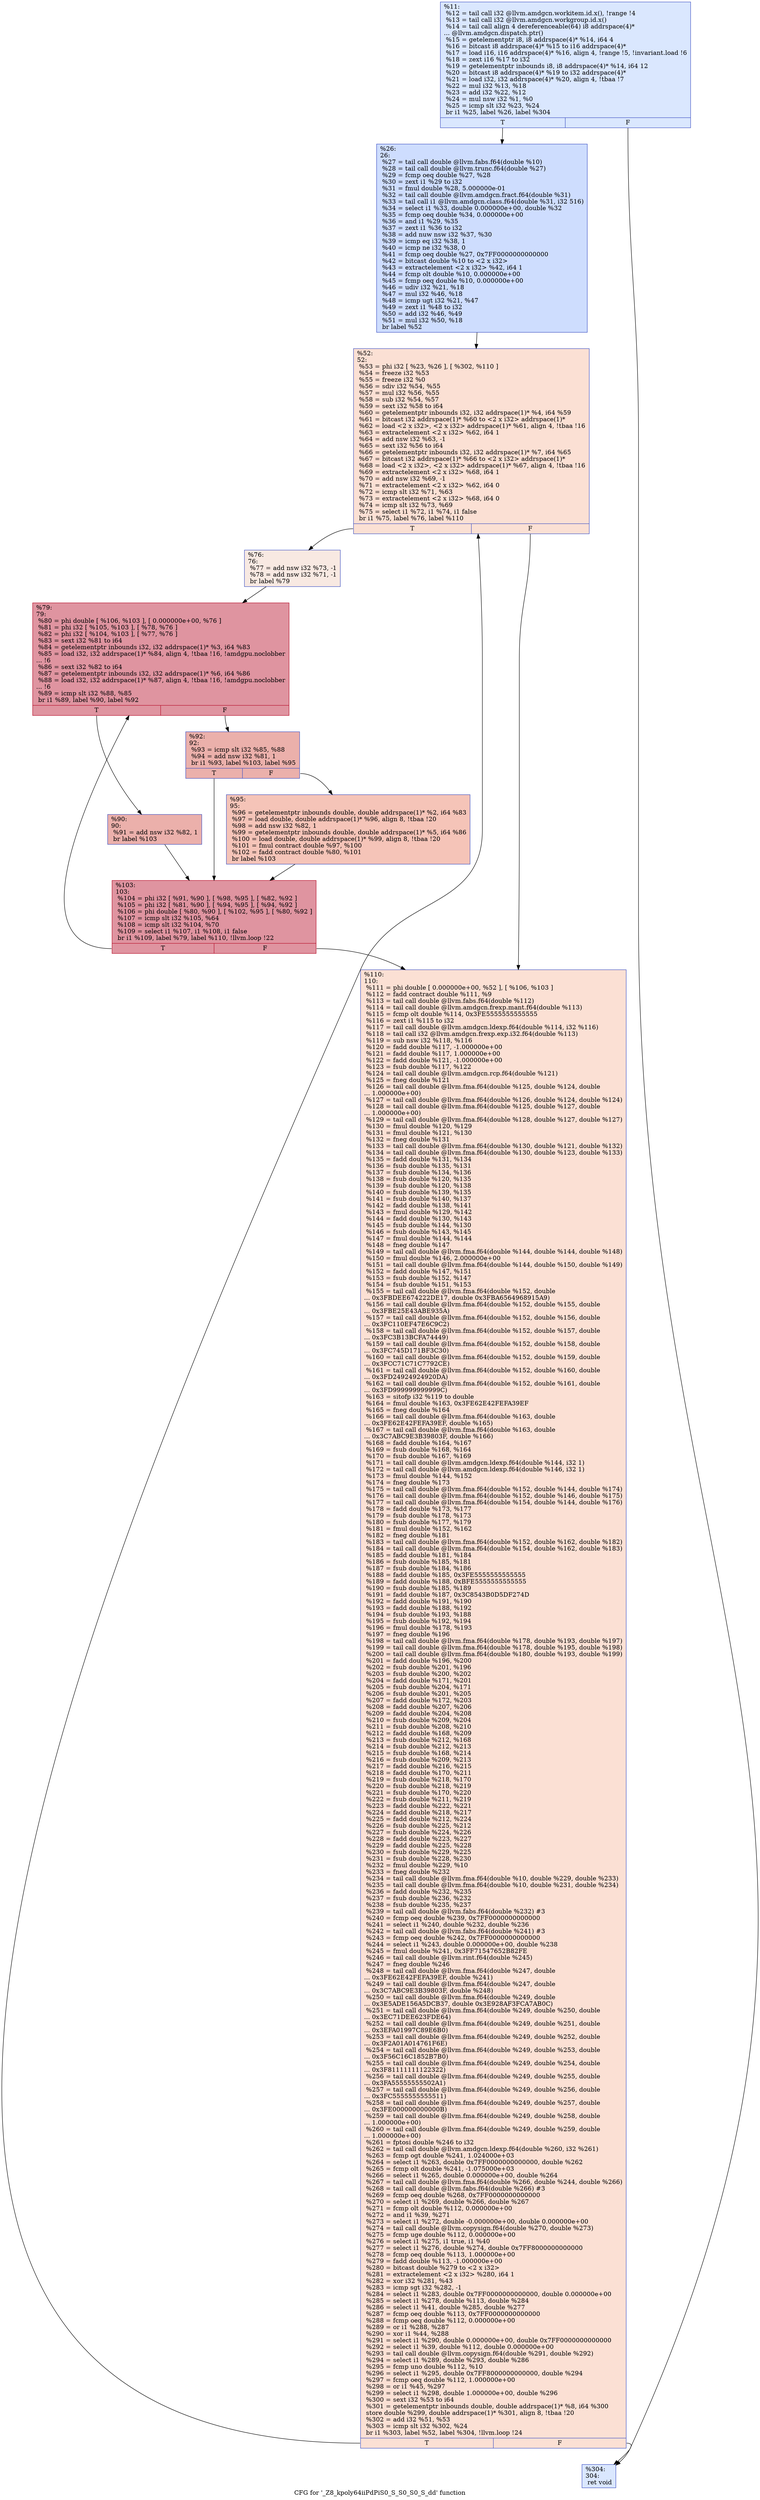 digraph "CFG for '_Z8_kpoly64iiPdPiS0_S_S0_S0_S_dd' function" {
	label="CFG for '_Z8_kpoly64iiPdPiS0_S_S0_S0_S_dd' function";

	Node0x4a459d0 [shape=record,color="#3d50c3ff", style=filled, fillcolor="#abc8fd70",label="{%11:\l  %12 = tail call i32 @llvm.amdgcn.workitem.id.x(), !range !4\l  %13 = tail call i32 @llvm.amdgcn.workgroup.id.x()\l  %14 = tail call align 4 dereferenceable(64) i8 addrspace(4)*\l... @llvm.amdgcn.dispatch.ptr()\l  %15 = getelementptr i8, i8 addrspace(4)* %14, i64 4\l  %16 = bitcast i8 addrspace(4)* %15 to i16 addrspace(4)*\l  %17 = load i16, i16 addrspace(4)* %16, align 4, !range !5, !invariant.load !6\l  %18 = zext i16 %17 to i32\l  %19 = getelementptr inbounds i8, i8 addrspace(4)* %14, i64 12\l  %20 = bitcast i8 addrspace(4)* %19 to i32 addrspace(4)*\l  %21 = load i32, i32 addrspace(4)* %20, align 4, !tbaa !7\l  %22 = mul i32 %13, %18\l  %23 = add i32 %22, %12\l  %24 = mul nsw i32 %1, %0\l  %25 = icmp slt i32 %23, %24\l  br i1 %25, label %26, label %304\l|{<s0>T|<s1>F}}"];
	Node0x4a459d0:s0 -> Node0x4a48830;
	Node0x4a459d0:s1 -> Node0x4a488c0;
	Node0x4a48830 [shape=record,color="#3d50c3ff", style=filled, fillcolor="#8fb1fe70",label="{%26:\l26:                                               \l  %27 = tail call double @llvm.fabs.f64(double %10)\l  %28 = tail call double @llvm.trunc.f64(double %27)\l  %29 = fcmp oeq double %27, %28\l  %30 = zext i1 %29 to i32\l  %31 = fmul double %28, 5.000000e-01\l  %32 = tail call double @llvm.amdgcn.fract.f64(double %31)\l  %33 = tail call i1 @llvm.amdgcn.class.f64(double %31, i32 516)\l  %34 = select i1 %33, double 0.000000e+00, double %32\l  %35 = fcmp oeq double %34, 0.000000e+00\l  %36 = and i1 %29, %35\l  %37 = zext i1 %36 to i32\l  %38 = add nuw nsw i32 %37, %30\l  %39 = icmp eq i32 %38, 1\l  %40 = icmp ne i32 %38, 0\l  %41 = fcmp oeq double %27, 0x7FF0000000000000\l  %42 = bitcast double %10 to \<2 x i32\>\l  %43 = extractelement \<2 x i32\> %42, i64 1\l  %44 = fcmp olt double %10, 0.000000e+00\l  %45 = fcmp oeq double %10, 0.000000e+00\l  %46 = udiv i32 %21, %18\l  %47 = mul i32 %46, %18\l  %48 = icmp ugt i32 %21, %47\l  %49 = zext i1 %48 to i32\l  %50 = add i32 %46, %49\l  %51 = mul i32 %50, %18\l  br label %52\l}"];
	Node0x4a48830 -> Node0x4a4b060;
	Node0x4a4b060 [shape=record,color="#3d50c3ff", style=filled, fillcolor="#f7b99e70",label="{%52:\l52:                                               \l  %53 = phi i32 [ %23, %26 ], [ %302, %110 ]\l  %54 = freeze i32 %53\l  %55 = freeze i32 %0\l  %56 = sdiv i32 %54, %55\l  %57 = mul i32 %56, %55\l  %58 = sub i32 %54, %57\l  %59 = sext i32 %58 to i64\l  %60 = getelementptr inbounds i32, i32 addrspace(1)* %4, i64 %59\l  %61 = bitcast i32 addrspace(1)* %60 to \<2 x i32\> addrspace(1)*\l  %62 = load \<2 x i32\>, \<2 x i32\> addrspace(1)* %61, align 4, !tbaa !16\l  %63 = extractelement \<2 x i32\> %62, i64 1\l  %64 = add nsw i32 %63, -1\l  %65 = sext i32 %56 to i64\l  %66 = getelementptr inbounds i32, i32 addrspace(1)* %7, i64 %65\l  %67 = bitcast i32 addrspace(1)* %66 to \<2 x i32\> addrspace(1)*\l  %68 = load \<2 x i32\>, \<2 x i32\> addrspace(1)* %67, align 4, !tbaa !16\l  %69 = extractelement \<2 x i32\> %68, i64 1\l  %70 = add nsw i32 %69, -1\l  %71 = extractelement \<2 x i32\> %62, i64 0\l  %72 = icmp slt i32 %71, %63\l  %73 = extractelement \<2 x i32\> %68, i64 0\l  %74 = icmp slt i32 %73, %69\l  %75 = select i1 %72, i1 %74, i1 false\l  br i1 %75, label %76, label %110\l|{<s0>T|<s1>F}}"];
	Node0x4a4b060:s0 -> Node0x4a4c8a0;
	Node0x4a4b060:s1 -> Node0x4a4b190;
	Node0x4a4c8a0 [shape=record,color="#3d50c3ff", style=filled, fillcolor="#efcebd70",label="{%76:\l76:                                               \l  %77 = add nsw i32 %73, -1\l  %78 = add nsw i32 %71, -1\l  br label %79\l}"];
	Node0x4a4c8a0 -> Node0x4a4cb00;
	Node0x4a4cb00 [shape=record,color="#b70d28ff", style=filled, fillcolor="#b70d2870",label="{%79:\l79:                                               \l  %80 = phi double [ %106, %103 ], [ 0.000000e+00, %76 ]\l  %81 = phi i32 [ %105, %103 ], [ %78, %76 ]\l  %82 = phi i32 [ %104, %103 ], [ %77, %76 ]\l  %83 = sext i32 %81 to i64\l  %84 = getelementptr inbounds i32, i32 addrspace(1)* %3, i64 %83\l  %85 = load i32, i32 addrspace(1)* %84, align 4, !tbaa !16, !amdgpu.noclobber\l... !6\l  %86 = sext i32 %82 to i64\l  %87 = getelementptr inbounds i32, i32 addrspace(1)* %6, i64 %86\l  %88 = load i32, i32 addrspace(1)* %87, align 4, !tbaa !16, !amdgpu.noclobber\l... !6\l  %89 = icmp slt i32 %88, %85\l  br i1 %89, label %90, label %92\l|{<s0>T|<s1>F}}"];
	Node0x4a4cb00:s0 -> Node0x4a4da00;
	Node0x4a4cb00:s1 -> Node0x4a4da90;
	Node0x4a4da00 [shape=record,color="#3d50c3ff", style=filled, fillcolor="#d24b4070",label="{%90:\l90:                                               \l  %91 = add nsw i32 %82, 1\l  br label %103\l}"];
	Node0x4a4da00 -> Node0x4a4cbf0;
	Node0x4a4da90 [shape=record,color="#3d50c3ff", style=filled, fillcolor="#d24b4070",label="{%92:\l92:                                               \l  %93 = icmp slt i32 %85, %88\l  %94 = add nsw i32 %81, 1\l  br i1 %93, label %103, label %95\l|{<s0>T|<s1>F}}"];
	Node0x4a4da90:s0 -> Node0x4a4cbf0;
	Node0x4a4da90:s1 -> Node0x4a4ddf0;
	Node0x4a4ddf0 [shape=record,color="#3d50c3ff", style=filled, fillcolor="#e97a5f70",label="{%95:\l95:                                               \l  %96 = getelementptr inbounds double, double addrspace(1)* %2, i64 %83\l  %97 = load double, double addrspace(1)* %96, align 8, !tbaa !20\l  %98 = add nsw i32 %82, 1\l  %99 = getelementptr inbounds double, double addrspace(1)* %5, i64 %86\l  %100 = load double, double addrspace(1)* %99, align 8, !tbaa !20\l  %101 = fmul contract double %97, %100\l  %102 = fadd contract double %80, %101\l  br label %103\l}"];
	Node0x4a4ddf0 -> Node0x4a4cbf0;
	Node0x4a4cbf0 [shape=record,color="#b70d28ff", style=filled, fillcolor="#b70d2870",label="{%103:\l103:                                              \l  %104 = phi i32 [ %91, %90 ], [ %98, %95 ], [ %82, %92 ]\l  %105 = phi i32 [ %81, %90 ], [ %94, %95 ], [ %94, %92 ]\l  %106 = phi double [ %80, %90 ], [ %102, %95 ], [ %80, %92 ]\l  %107 = icmp slt i32 %105, %64\l  %108 = icmp slt i32 %104, %70\l  %109 = select i1 %107, i1 %108, i1 false\l  br i1 %109, label %79, label %110, !llvm.loop !22\l|{<s0>T|<s1>F}}"];
	Node0x4a4cbf0:s0 -> Node0x4a4cb00;
	Node0x4a4cbf0:s1 -> Node0x4a4b190;
	Node0x4a4b190 [shape=record,color="#3d50c3ff", style=filled, fillcolor="#f7b99e70",label="{%110:\l110:                                              \l  %111 = phi double [ 0.000000e+00, %52 ], [ %106, %103 ]\l  %112 = fadd contract double %111, %9\l  %113 = tail call double @llvm.fabs.f64(double %112)\l  %114 = tail call double @llvm.amdgcn.frexp.mant.f64(double %113)\l  %115 = fcmp olt double %114, 0x3FE5555555555555\l  %116 = zext i1 %115 to i32\l  %117 = tail call double @llvm.amdgcn.ldexp.f64(double %114, i32 %116)\l  %118 = tail call i32 @llvm.amdgcn.frexp.exp.i32.f64(double %113)\l  %119 = sub nsw i32 %118, %116\l  %120 = fadd double %117, -1.000000e+00\l  %121 = fadd double %117, 1.000000e+00\l  %122 = fadd double %121, -1.000000e+00\l  %123 = fsub double %117, %122\l  %124 = tail call double @llvm.amdgcn.rcp.f64(double %121)\l  %125 = fneg double %121\l  %126 = tail call double @llvm.fma.f64(double %125, double %124, double\l... 1.000000e+00)\l  %127 = tail call double @llvm.fma.f64(double %126, double %124, double %124)\l  %128 = tail call double @llvm.fma.f64(double %125, double %127, double\l... 1.000000e+00)\l  %129 = tail call double @llvm.fma.f64(double %128, double %127, double %127)\l  %130 = fmul double %120, %129\l  %131 = fmul double %121, %130\l  %132 = fneg double %131\l  %133 = tail call double @llvm.fma.f64(double %130, double %121, double %132)\l  %134 = tail call double @llvm.fma.f64(double %130, double %123, double %133)\l  %135 = fadd double %131, %134\l  %136 = fsub double %135, %131\l  %137 = fsub double %134, %136\l  %138 = fsub double %120, %135\l  %139 = fsub double %120, %138\l  %140 = fsub double %139, %135\l  %141 = fsub double %140, %137\l  %142 = fadd double %138, %141\l  %143 = fmul double %129, %142\l  %144 = fadd double %130, %143\l  %145 = fsub double %144, %130\l  %146 = fsub double %143, %145\l  %147 = fmul double %144, %144\l  %148 = fneg double %147\l  %149 = tail call double @llvm.fma.f64(double %144, double %144, double %148)\l  %150 = fmul double %146, 2.000000e+00\l  %151 = tail call double @llvm.fma.f64(double %144, double %150, double %149)\l  %152 = fadd double %147, %151\l  %153 = fsub double %152, %147\l  %154 = fsub double %151, %153\l  %155 = tail call double @llvm.fma.f64(double %152, double\l... 0x3FBDEE674222DE17, double 0x3FBA6564968915A9)\l  %156 = tail call double @llvm.fma.f64(double %152, double %155, double\l... 0x3FBE25E43ABE935A)\l  %157 = tail call double @llvm.fma.f64(double %152, double %156, double\l... 0x3FC110EF47E6C9C2)\l  %158 = tail call double @llvm.fma.f64(double %152, double %157, double\l... 0x3FC3B13BCFA74449)\l  %159 = tail call double @llvm.fma.f64(double %152, double %158, double\l... 0x3FC745D171BF3C30)\l  %160 = tail call double @llvm.fma.f64(double %152, double %159, double\l... 0x3FCC71C71C7792CE)\l  %161 = tail call double @llvm.fma.f64(double %152, double %160, double\l... 0x3FD24924924920DA)\l  %162 = tail call double @llvm.fma.f64(double %152, double %161, double\l... 0x3FD999999999999C)\l  %163 = sitofp i32 %119 to double\l  %164 = fmul double %163, 0x3FE62E42FEFA39EF\l  %165 = fneg double %164\l  %166 = tail call double @llvm.fma.f64(double %163, double\l... 0x3FE62E42FEFA39EF, double %165)\l  %167 = tail call double @llvm.fma.f64(double %163, double\l... 0x3C7ABC9E3B39803F, double %166)\l  %168 = fadd double %164, %167\l  %169 = fsub double %168, %164\l  %170 = fsub double %167, %169\l  %171 = tail call double @llvm.amdgcn.ldexp.f64(double %144, i32 1)\l  %172 = tail call double @llvm.amdgcn.ldexp.f64(double %146, i32 1)\l  %173 = fmul double %144, %152\l  %174 = fneg double %173\l  %175 = tail call double @llvm.fma.f64(double %152, double %144, double %174)\l  %176 = tail call double @llvm.fma.f64(double %152, double %146, double %175)\l  %177 = tail call double @llvm.fma.f64(double %154, double %144, double %176)\l  %178 = fadd double %173, %177\l  %179 = fsub double %178, %173\l  %180 = fsub double %177, %179\l  %181 = fmul double %152, %162\l  %182 = fneg double %181\l  %183 = tail call double @llvm.fma.f64(double %152, double %162, double %182)\l  %184 = tail call double @llvm.fma.f64(double %154, double %162, double %183)\l  %185 = fadd double %181, %184\l  %186 = fsub double %185, %181\l  %187 = fsub double %184, %186\l  %188 = fadd double %185, 0x3FE5555555555555\l  %189 = fadd double %188, 0xBFE5555555555555\l  %190 = fsub double %185, %189\l  %191 = fadd double %187, 0x3C8543B0D5DF274D\l  %192 = fadd double %191, %190\l  %193 = fadd double %188, %192\l  %194 = fsub double %193, %188\l  %195 = fsub double %192, %194\l  %196 = fmul double %178, %193\l  %197 = fneg double %196\l  %198 = tail call double @llvm.fma.f64(double %178, double %193, double %197)\l  %199 = tail call double @llvm.fma.f64(double %178, double %195, double %198)\l  %200 = tail call double @llvm.fma.f64(double %180, double %193, double %199)\l  %201 = fadd double %196, %200\l  %202 = fsub double %201, %196\l  %203 = fsub double %200, %202\l  %204 = fadd double %171, %201\l  %205 = fsub double %204, %171\l  %206 = fsub double %201, %205\l  %207 = fadd double %172, %203\l  %208 = fadd double %207, %206\l  %209 = fadd double %204, %208\l  %210 = fsub double %209, %204\l  %211 = fsub double %208, %210\l  %212 = fadd double %168, %209\l  %213 = fsub double %212, %168\l  %214 = fsub double %212, %213\l  %215 = fsub double %168, %214\l  %216 = fsub double %209, %213\l  %217 = fadd double %216, %215\l  %218 = fadd double %170, %211\l  %219 = fsub double %218, %170\l  %220 = fsub double %218, %219\l  %221 = fsub double %170, %220\l  %222 = fsub double %211, %219\l  %223 = fadd double %222, %221\l  %224 = fadd double %218, %217\l  %225 = fadd double %212, %224\l  %226 = fsub double %225, %212\l  %227 = fsub double %224, %226\l  %228 = fadd double %223, %227\l  %229 = fadd double %225, %228\l  %230 = fsub double %229, %225\l  %231 = fsub double %228, %230\l  %232 = fmul double %229, %10\l  %233 = fneg double %232\l  %234 = tail call double @llvm.fma.f64(double %10, double %229, double %233)\l  %235 = tail call double @llvm.fma.f64(double %10, double %231, double %234)\l  %236 = fadd double %232, %235\l  %237 = fsub double %236, %232\l  %238 = fsub double %235, %237\l  %239 = tail call double @llvm.fabs.f64(double %232) #3\l  %240 = fcmp oeq double %239, 0x7FF0000000000000\l  %241 = select i1 %240, double %232, double %236\l  %242 = tail call double @llvm.fabs.f64(double %241) #3\l  %243 = fcmp oeq double %242, 0x7FF0000000000000\l  %244 = select i1 %243, double 0.000000e+00, double %238\l  %245 = fmul double %241, 0x3FF71547652B82FE\l  %246 = tail call double @llvm.rint.f64(double %245)\l  %247 = fneg double %246\l  %248 = tail call double @llvm.fma.f64(double %247, double\l... 0x3FE62E42FEFA39EF, double %241)\l  %249 = tail call double @llvm.fma.f64(double %247, double\l... 0x3C7ABC9E3B39803F, double %248)\l  %250 = tail call double @llvm.fma.f64(double %249, double\l... 0x3E5ADE156A5DCB37, double 0x3E928AF3FCA7AB0C)\l  %251 = tail call double @llvm.fma.f64(double %249, double %250, double\l... 0x3EC71DEE623FDE64)\l  %252 = tail call double @llvm.fma.f64(double %249, double %251, double\l... 0x3EFA01997C89E6B0)\l  %253 = tail call double @llvm.fma.f64(double %249, double %252, double\l... 0x3F2A01A014761F6E)\l  %254 = tail call double @llvm.fma.f64(double %249, double %253, double\l... 0x3F56C16C1852B7B0)\l  %255 = tail call double @llvm.fma.f64(double %249, double %254, double\l... 0x3F81111111122322)\l  %256 = tail call double @llvm.fma.f64(double %249, double %255, double\l... 0x3FA55555555502A1)\l  %257 = tail call double @llvm.fma.f64(double %249, double %256, double\l... 0x3FC5555555555511)\l  %258 = tail call double @llvm.fma.f64(double %249, double %257, double\l... 0x3FE000000000000B)\l  %259 = tail call double @llvm.fma.f64(double %249, double %258, double\l... 1.000000e+00)\l  %260 = tail call double @llvm.fma.f64(double %249, double %259, double\l... 1.000000e+00)\l  %261 = fptosi double %246 to i32\l  %262 = tail call double @llvm.amdgcn.ldexp.f64(double %260, i32 %261)\l  %263 = fcmp ogt double %241, 1.024000e+03\l  %264 = select i1 %263, double 0x7FF0000000000000, double %262\l  %265 = fcmp olt double %241, -1.075000e+03\l  %266 = select i1 %265, double 0.000000e+00, double %264\l  %267 = tail call double @llvm.fma.f64(double %266, double %244, double %266)\l  %268 = tail call double @llvm.fabs.f64(double %266) #3\l  %269 = fcmp oeq double %268, 0x7FF0000000000000\l  %270 = select i1 %269, double %266, double %267\l  %271 = fcmp olt double %112, 0.000000e+00\l  %272 = and i1 %39, %271\l  %273 = select i1 %272, double -0.000000e+00, double 0.000000e+00\l  %274 = tail call double @llvm.copysign.f64(double %270, double %273)\l  %275 = fcmp uge double %112, 0.000000e+00\l  %276 = select i1 %275, i1 true, i1 %40\l  %277 = select i1 %276, double %274, double 0x7FF8000000000000\l  %278 = fcmp oeq double %113, 1.000000e+00\l  %279 = fadd double %113, -1.000000e+00\l  %280 = bitcast double %279 to \<2 x i32\>\l  %281 = extractelement \<2 x i32\> %280, i64 1\l  %282 = xor i32 %281, %43\l  %283 = icmp sgt i32 %282, -1\l  %284 = select i1 %283, double 0x7FF0000000000000, double 0.000000e+00\l  %285 = select i1 %278, double %113, double %284\l  %286 = select i1 %41, double %285, double %277\l  %287 = fcmp oeq double %113, 0x7FF0000000000000\l  %288 = fcmp oeq double %112, 0.000000e+00\l  %289 = or i1 %288, %287\l  %290 = xor i1 %44, %288\l  %291 = select i1 %290, double 0.000000e+00, double 0x7FF0000000000000\l  %292 = select i1 %39, double %112, double 0.000000e+00\l  %293 = tail call double @llvm.copysign.f64(double %291, double %292)\l  %294 = select i1 %289, double %293, double %286\l  %295 = fcmp uno double %112, %10\l  %296 = select i1 %295, double 0x7FF8000000000000, double %294\l  %297 = fcmp oeq double %112, 1.000000e+00\l  %298 = or i1 %45, %297\l  %299 = select i1 %298, double 1.000000e+00, double %296\l  %300 = sext i32 %53 to i64\l  %301 = getelementptr inbounds double, double addrspace(1)* %8, i64 %300\l  store double %299, double addrspace(1)* %301, align 8, !tbaa !20\l  %302 = add i32 %51, %53\l  %303 = icmp slt i32 %302, %24\l  br i1 %303, label %52, label %304, !llvm.loop !24\l|{<s0>T|<s1>F}}"];
	Node0x4a4b190:s0 -> Node0x4a4b060;
	Node0x4a4b190:s1 -> Node0x4a488c0;
	Node0x4a488c0 [shape=record,color="#3d50c3ff", style=filled, fillcolor="#abc8fd70",label="{%304:\l304:                                              \l  ret void\l}"];
}
